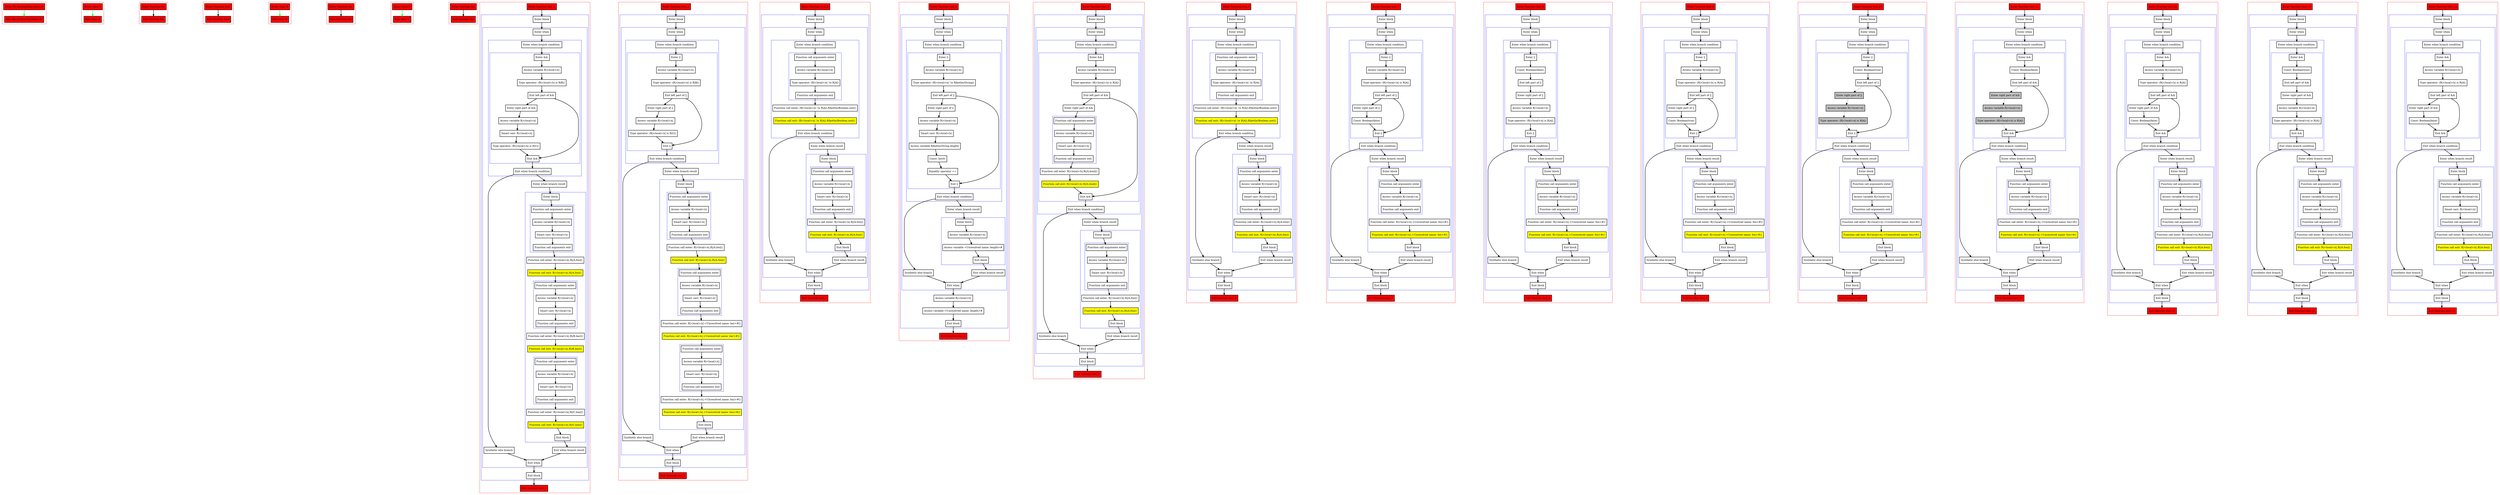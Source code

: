 digraph booleanOperators_kt {
    graph [nodesep=3]
    node [shape=box penwidth=2]
    edge [penwidth=2]

    subgraph cluster_0 {
        color=red
        0 [label="Enter file booleanOperators.kt" style="filled" fillcolor=red];
        1 [label="Exit file booleanOperators.kt" style="filled" fillcolor=red];
    }
    0 -> {1} [color=green];

    subgraph cluster_1 {
        color=red
        2 [label="Enter class A" style="filled" fillcolor=red];
        3 [label="Exit class A" style="filled" fillcolor=red];
    }
    2 -> {3} [color=green];

    subgraph cluster_2 {
        color=red
        4 [label="Enter function foo" style="filled" fillcolor=red];
        5 [label="Exit function foo" style="filled" fillcolor=red];
    }
    4 -> {5};

    subgraph cluster_3 {
        color=red
        6 [label="Enter function bool" style="filled" fillcolor=red];
        7 [label="Exit function bool" style="filled" fillcolor=red];
    }
    6 -> {7};

    subgraph cluster_4 {
        color=red
        8 [label="Enter class B" style="filled" fillcolor=red];
        9 [label="Exit class B" style="filled" fillcolor=red];
    }
    8 -> {9} [color=green];

    subgraph cluster_5 {
        color=red
        10 [label="Enter function bar" style="filled" fillcolor=red];
        11 [label="Exit function bar" style="filled" fillcolor=red];
    }
    10 -> {11};

    subgraph cluster_6 {
        color=red
        12 [label="Enter class C" style="filled" fillcolor=red];
        13 [label="Exit class C" style="filled" fillcolor=red];
    }
    12 -> {13} [color=green];

    subgraph cluster_7 {
        color=red
        14 [label="Enter function baz" style="filled" fillcolor=red];
        15 [label="Exit function baz" style="filled" fillcolor=red];
    }
    14 -> {15};

    subgraph cluster_8 {
        color=red
        16 [label="Enter function test_1" style="filled" fillcolor=red];
        subgraph cluster_9 {
            color=blue
            17 [label="Enter block"];
            subgraph cluster_10 {
                color=blue
                18 [label="Enter when"];
                subgraph cluster_11 {
                    color=blue
                    19 [label="Enter when branch condition "];
                    subgraph cluster_12 {
                        color=blue
                        20 [label="Enter &&"];
                        21 [label="Access variable R|<local>/x|"];
                        22 [label="Type operator: (R|<local>/x| is R|B|)"];
                        23 [label="Exit left part of &&"];
                        24 [label="Enter right part of &&"];
                        25 [label="Access variable R|<local>/x|"];
                        26 [label="Smart cast: R|<local>/x|"];
                        27 [label="Type operator: (R|<local>/x| is R|C|)"];
                        28 [label="Exit &&"];
                    }
                    29 [label="Exit when branch condition"];
                }
                30 [label="Synthetic else branch"];
                31 [label="Enter when branch result"];
                subgraph cluster_13 {
                    color=blue
                    32 [label="Enter block"];
                    subgraph cluster_14 {
                        color=blue
                        33 [label="Function call arguments enter"];
                        34 [label="Access variable R|<local>/x|"];
                        35 [label="Smart cast: R|<local>/x|"];
                        36 [label="Function call arguments exit"];
                    }
                    37 [label="Function call enter: R|<local>/x|.R|/A.foo|()"];
                    38 [label="Function call exit: R|<local>/x|.R|/A.foo|()" style="filled" fillcolor=yellow];
                    subgraph cluster_15 {
                        color=blue
                        39 [label="Function call arguments enter"];
                        40 [label="Access variable R|<local>/x|"];
                        41 [label="Smart cast: R|<local>/x|"];
                        42 [label="Function call arguments exit"];
                    }
                    43 [label="Function call enter: R|<local>/x|.R|/B.bar|()"];
                    44 [label="Function call exit: R|<local>/x|.R|/B.bar|()" style="filled" fillcolor=yellow];
                    subgraph cluster_16 {
                        color=blue
                        45 [label="Function call arguments enter"];
                        46 [label="Access variable R|<local>/x|"];
                        47 [label="Smart cast: R|<local>/x|"];
                        48 [label="Function call arguments exit"];
                    }
                    49 [label="Function call enter: R|<local>/x|.R|/C.baz|()"];
                    50 [label="Function call exit: R|<local>/x|.R|/C.baz|()" style="filled" fillcolor=yellow];
                    51 [label="Exit block"];
                }
                52 [label="Exit when branch result"];
                53 [label="Exit when"];
            }
            54 [label="Exit block"];
        }
        55 [label="Exit function test_1" style="filled" fillcolor=red];
    }
    16 -> {17};
    17 -> {18};
    18 -> {19};
    19 -> {20};
    20 -> {21};
    21 -> {22};
    22 -> {23};
    23 -> {24 28};
    24 -> {25};
    25 -> {26};
    26 -> {27};
    27 -> {28};
    28 -> {29};
    29 -> {30 31};
    30 -> {53};
    31 -> {32};
    32 -> {33};
    33 -> {34};
    34 -> {35};
    35 -> {36};
    36 -> {37};
    37 -> {38};
    38 -> {39};
    39 -> {40};
    40 -> {41};
    41 -> {42};
    42 -> {43};
    43 -> {44};
    44 -> {45};
    45 -> {46};
    46 -> {47};
    47 -> {48};
    48 -> {49};
    49 -> {50};
    50 -> {51};
    51 -> {52};
    52 -> {53};
    53 -> {54};
    54 -> {55};

    subgraph cluster_17 {
        color=red
        56 [label="Enter function test_2" style="filled" fillcolor=red];
        subgraph cluster_18 {
            color=blue
            57 [label="Enter block"];
            subgraph cluster_19 {
                color=blue
                58 [label="Enter when"];
                subgraph cluster_20 {
                    color=blue
                    59 [label="Enter when branch condition "];
                    subgraph cluster_21 {
                        color=blue
                        60 [label="Enter ||"];
                        61 [label="Access variable R|<local>/x|"];
                        62 [label="Type operator: (R|<local>/x| is R|B|)"];
                        63 [label="Exit left part of ||"];
                        64 [label="Enter right part of ||"];
                        65 [label="Access variable R|<local>/x|"];
                        66 [label="Type operator: (R|<local>/x| is R|C|)"];
                        67 [label="Exit ||"];
                    }
                    68 [label="Exit when branch condition"];
                }
                69 [label="Synthetic else branch"];
                70 [label="Enter when branch result"];
                subgraph cluster_22 {
                    color=blue
                    71 [label="Enter block"];
                    subgraph cluster_23 {
                        color=blue
                        72 [label="Function call arguments enter"];
                        73 [label="Access variable R|<local>/x|"];
                        74 [label="Smart cast: R|<local>/x|"];
                        75 [label="Function call arguments exit"];
                    }
                    76 [label="Function call enter: R|<local>/x|.R|/A.foo|()"];
                    77 [label="Function call exit: R|<local>/x|.R|/A.foo|()" style="filled" fillcolor=yellow];
                    subgraph cluster_24 {
                        color=blue
                        78 [label="Function call arguments enter"];
                        79 [label="Access variable R|<local>/x|"];
                        80 [label="Smart cast: R|<local>/x|"];
                        81 [label="Function call arguments exit"];
                    }
                    82 [label="Function call enter: R|<local>/x|.<Unresolved name: bar>#()"];
                    83 [label="Function call exit: R|<local>/x|.<Unresolved name: bar>#()" style="filled" fillcolor=yellow];
                    subgraph cluster_25 {
                        color=blue
                        84 [label="Function call arguments enter"];
                        85 [label="Access variable R|<local>/x|"];
                        86 [label="Smart cast: R|<local>/x|"];
                        87 [label="Function call arguments exit"];
                    }
                    88 [label="Function call enter: R|<local>/x|.<Unresolved name: baz>#()"];
                    89 [label="Function call exit: R|<local>/x|.<Unresolved name: baz>#()" style="filled" fillcolor=yellow];
                    90 [label="Exit block"];
                }
                91 [label="Exit when branch result"];
                92 [label="Exit when"];
            }
            93 [label="Exit block"];
        }
        94 [label="Exit function test_2" style="filled" fillcolor=red];
    }
    56 -> {57};
    57 -> {58};
    58 -> {59};
    59 -> {60};
    60 -> {61};
    61 -> {62};
    62 -> {63};
    63 -> {64 67};
    64 -> {65};
    65 -> {66};
    66 -> {67};
    67 -> {68};
    68 -> {69 70};
    69 -> {92};
    70 -> {71};
    71 -> {72};
    72 -> {73};
    73 -> {74};
    74 -> {75};
    75 -> {76};
    76 -> {77};
    77 -> {78};
    78 -> {79};
    79 -> {80};
    80 -> {81};
    81 -> {82};
    82 -> {83};
    83 -> {84};
    84 -> {85};
    85 -> {86};
    86 -> {87};
    87 -> {88};
    88 -> {89};
    89 -> {90};
    90 -> {91};
    91 -> {92};
    92 -> {93};
    93 -> {94};

    subgraph cluster_26 {
        color=red
        95 [label="Enter function test_3" style="filled" fillcolor=red];
        subgraph cluster_27 {
            color=blue
            96 [label="Enter block"];
            subgraph cluster_28 {
                color=blue
                97 [label="Enter when"];
                subgraph cluster_29 {
                    color=blue
                    98 [label="Enter when branch condition "];
                    subgraph cluster_30 {
                        color=blue
                        99 [label="Function call arguments enter"];
                        100 [label="Access variable R|<local>/x|"];
                        101 [label="Type operator: (R|<local>/x| !is R|A|)"];
                        102 [label="Function call arguments exit"];
                    }
                    103 [label="Function call enter: (R|<local>/x| !is R|A|).R|kotlin/Boolean.not|()"];
                    104 [label="Function call exit: (R|<local>/x| !is R|A|).R|kotlin/Boolean.not|()" style="filled" fillcolor=yellow];
                    105 [label="Exit when branch condition"];
                }
                106 [label="Synthetic else branch"];
                107 [label="Enter when branch result"];
                subgraph cluster_31 {
                    color=blue
                    108 [label="Enter block"];
                    subgraph cluster_32 {
                        color=blue
                        109 [label="Function call arguments enter"];
                        110 [label="Access variable R|<local>/x|"];
                        111 [label="Smart cast: R|<local>/x|"];
                        112 [label="Function call arguments exit"];
                    }
                    113 [label="Function call enter: R|<local>/x|.R|/A.foo|()"];
                    114 [label="Function call exit: R|<local>/x|.R|/A.foo|()" style="filled" fillcolor=yellow];
                    115 [label="Exit block"];
                }
                116 [label="Exit when branch result"];
                117 [label="Exit when"];
            }
            118 [label="Exit block"];
        }
        119 [label="Exit function test_3" style="filled" fillcolor=red];
    }
    95 -> {96};
    96 -> {97};
    97 -> {98};
    98 -> {99};
    99 -> {100};
    100 -> {101};
    101 -> {102};
    102 -> {103};
    103 -> {104};
    104 -> {105};
    105 -> {106 107};
    106 -> {117};
    107 -> {108};
    108 -> {109};
    109 -> {110};
    110 -> {111};
    111 -> {112};
    112 -> {113};
    113 -> {114};
    114 -> {115};
    115 -> {116};
    116 -> {117};
    117 -> {118};
    118 -> {119};

    subgraph cluster_33 {
        color=red
        120 [label="Enter function test_4" style="filled" fillcolor=red];
        subgraph cluster_34 {
            color=blue
            121 [label="Enter block"];
            subgraph cluster_35 {
                color=blue
                122 [label="Enter when"];
                subgraph cluster_36 {
                    color=blue
                    123 [label="Enter when branch condition "];
                    subgraph cluster_37 {
                        color=blue
                        124 [label="Enter ||"];
                        125 [label="Access variable R|<local>/x|"];
                        126 [label="Type operator: (R|<local>/x| !is R|kotlin/String|)"];
                        127 [label="Exit left part of ||"];
                        128 [label="Enter right part of ||"];
                        129 [label="Access variable R|<local>/x|"];
                        130 [label="Smart cast: R|<local>/x|"];
                        131 [label="Access variable R|kotlin/String.length|"];
                        132 [label="Const: Int(0)"];
                        133 [label="Equality operator =="];
                        134 [label="Exit ||"];
                    }
                    135 [label="Exit when branch condition"];
                }
                136 [label="Synthetic else branch"];
                137 [label="Enter when branch result"];
                subgraph cluster_38 {
                    color=blue
                    138 [label="Enter block"];
                    139 [label="Access variable R|<local>/x|"];
                    140 [label="Access variable <Unresolved name: length>#"];
                    141 [label="Exit block"];
                }
                142 [label="Exit when branch result"];
                143 [label="Exit when"];
            }
            144 [label="Access variable R|<local>/x|"];
            145 [label="Access variable <Unresolved name: length>#"];
            146 [label="Exit block"];
        }
        147 [label="Exit function test_4" style="filled" fillcolor=red];
    }
    120 -> {121};
    121 -> {122};
    122 -> {123};
    123 -> {124};
    124 -> {125};
    125 -> {126};
    126 -> {127};
    127 -> {128 134};
    128 -> {129};
    129 -> {130};
    130 -> {131};
    131 -> {132};
    132 -> {133};
    133 -> {134};
    134 -> {135};
    135 -> {136 137};
    136 -> {143};
    137 -> {138};
    138 -> {139};
    139 -> {140};
    140 -> {141};
    141 -> {142};
    142 -> {143};
    143 -> {144};
    144 -> {145};
    145 -> {146};
    146 -> {147};

    subgraph cluster_39 {
        color=red
        148 [label="Enter function test_5" style="filled" fillcolor=red];
        subgraph cluster_40 {
            color=blue
            149 [label="Enter block"];
            subgraph cluster_41 {
                color=blue
                150 [label="Enter when"];
                subgraph cluster_42 {
                    color=blue
                    151 [label="Enter when branch condition "];
                    subgraph cluster_43 {
                        color=blue
                        152 [label="Enter &&"];
                        153 [label="Access variable R|<local>/x|"];
                        154 [label="Type operator: (R|<local>/x| is R|A|)"];
                        155 [label="Exit left part of &&"];
                        156 [label="Enter right part of &&"];
                        subgraph cluster_44 {
                            color=blue
                            157 [label="Function call arguments enter"];
                            158 [label="Access variable R|<local>/x|"];
                            159 [label="Smart cast: R|<local>/x|"];
                            160 [label="Function call arguments exit"];
                        }
                        161 [label="Function call enter: R|<local>/x|.R|/A.bool|()"];
                        162 [label="Function call exit: R|<local>/x|.R|/A.bool|()" style="filled" fillcolor=yellow];
                        163 [label="Exit &&"];
                    }
                    164 [label="Exit when branch condition"];
                }
                165 [label="Synthetic else branch"];
                166 [label="Enter when branch result"];
                subgraph cluster_45 {
                    color=blue
                    167 [label="Enter block"];
                    subgraph cluster_46 {
                        color=blue
                        168 [label="Function call arguments enter"];
                        169 [label="Access variable R|<local>/x|"];
                        170 [label="Smart cast: R|<local>/x|"];
                        171 [label="Function call arguments exit"];
                    }
                    172 [label="Function call enter: R|<local>/x|.R|/A.foo|()"];
                    173 [label="Function call exit: R|<local>/x|.R|/A.foo|()" style="filled" fillcolor=yellow];
                    174 [label="Exit block"];
                }
                175 [label="Exit when branch result"];
                176 [label="Exit when"];
            }
            177 [label="Exit block"];
        }
        178 [label="Exit function test_5" style="filled" fillcolor=red];
    }
    148 -> {149};
    149 -> {150};
    150 -> {151};
    151 -> {152};
    152 -> {153};
    153 -> {154};
    154 -> {155};
    155 -> {156 163};
    156 -> {157};
    157 -> {158};
    158 -> {159};
    159 -> {160};
    160 -> {161};
    161 -> {162};
    162 -> {163};
    163 -> {164};
    164 -> {165 166};
    165 -> {176};
    166 -> {167};
    167 -> {168};
    168 -> {169};
    169 -> {170};
    170 -> {171};
    171 -> {172};
    172 -> {173};
    173 -> {174};
    174 -> {175};
    175 -> {176};
    176 -> {177};
    177 -> {178};

    subgraph cluster_47 {
        color=red
        179 [label="Enter function test_6" style="filled" fillcolor=red];
        subgraph cluster_48 {
            color=blue
            180 [label="Enter block"];
            subgraph cluster_49 {
                color=blue
                181 [label="Enter when"];
                subgraph cluster_50 {
                    color=blue
                    182 [label="Enter when branch condition "];
                    subgraph cluster_51 {
                        color=blue
                        183 [label="Function call arguments enter"];
                        184 [label="Access variable R|<local>/x|"];
                        185 [label="Type operator: (R|<local>/x| !is R|A|)"];
                        186 [label="Function call arguments exit"];
                    }
                    187 [label="Function call enter: (R|<local>/x| !is R|A|).R|kotlin/Boolean.not|()"];
                    188 [label="Function call exit: (R|<local>/x| !is R|A|).R|kotlin/Boolean.not|()" style="filled" fillcolor=yellow];
                    189 [label="Exit when branch condition"];
                }
                190 [label="Synthetic else branch"];
                191 [label="Enter when branch result"];
                subgraph cluster_52 {
                    color=blue
                    192 [label="Enter block"];
                    subgraph cluster_53 {
                        color=blue
                        193 [label="Function call arguments enter"];
                        194 [label="Access variable R|<local>/x|"];
                        195 [label="Smart cast: R|<local>/x|"];
                        196 [label="Function call arguments exit"];
                    }
                    197 [label="Function call enter: R|<local>/x|.R|/A.foo|()"];
                    198 [label="Function call exit: R|<local>/x|.R|/A.foo|()" style="filled" fillcolor=yellow];
                    199 [label="Exit block"];
                }
                200 [label="Exit when branch result"];
                201 [label="Exit when"];
            }
            202 [label="Exit block"];
        }
        203 [label="Exit function test_6" style="filled" fillcolor=red];
    }
    179 -> {180};
    180 -> {181};
    181 -> {182};
    182 -> {183};
    183 -> {184};
    184 -> {185};
    185 -> {186};
    186 -> {187};
    187 -> {188};
    188 -> {189};
    189 -> {190 191};
    190 -> {201};
    191 -> {192};
    192 -> {193};
    193 -> {194};
    194 -> {195};
    195 -> {196};
    196 -> {197};
    197 -> {198};
    198 -> {199};
    199 -> {200};
    200 -> {201};
    201 -> {202};
    202 -> {203};

    subgraph cluster_54 {
        color=red
        204 [label="Enter function test_7" style="filled" fillcolor=red];
        subgraph cluster_55 {
            color=blue
            205 [label="Enter block"];
            subgraph cluster_56 {
                color=blue
                206 [label="Enter when"];
                subgraph cluster_57 {
                    color=blue
                    207 [label="Enter when branch condition "];
                    subgraph cluster_58 {
                        color=blue
                        208 [label="Enter ||"];
                        209 [label="Access variable R|<local>/x|"];
                        210 [label="Type operator: (R|<local>/x| is R|A|)"];
                        211 [label="Exit left part of ||"];
                        212 [label="Enter right part of ||"];
                        213 [label="Const: Boolean(false)"];
                        214 [label="Exit ||"];
                    }
                    215 [label="Exit when branch condition"];
                }
                216 [label="Synthetic else branch"];
                217 [label="Enter when branch result"];
                subgraph cluster_59 {
                    color=blue
                    218 [label="Enter block"];
                    subgraph cluster_60 {
                        color=blue
                        219 [label="Function call arguments enter"];
                        220 [label="Access variable R|<local>/x|"];
                        221 [label="Function call arguments exit"];
                    }
                    222 [label="Function call enter: R|<local>/x|.<Unresolved name: foo>#()"];
                    223 [label="Function call exit: R|<local>/x|.<Unresolved name: foo>#()" style="filled" fillcolor=yellow];
                    224 [label="Exit block"];
                }
                225 [label="Exit when branch result"];
                226 [label="Exit when"];
            }
            227 [label="Exit block"];
        }
        228 [label="Exit function test_7" style="filled" fillcolor=red];
    }
    204 -> {205};
    205 -> {206};
    206 -> {207};
    207 -> {208};
    208 -> {209};
    209 -> {210};
    210 -> {211};
    211 -> {212 214};
    212 -> {213};
    213 -> {214};
    214 -> {215};
    215 -> {216 217};
    216 -> {226};
    217 -> {218};
    218 -> {219};
    219 -> {220};
    220 -> {221};
    221 -> {222};
    222 -> {223};
    223 -> {224};
    224 -> {225};
    225 -> {226};
    226 -> {227};
    227 -> {228};

    subgraph cluster_61 {
        color=red
        229 [label="Enter function test_8" style="filled" fillcolor=red];
        subgraph cluster_62 {
            color=blue
            230 [label="Enter block"];
            subgraph cluster_63 {
                color=blue
                231 [label="Enter when"];
                subgraph cluster_64 {
                    color=blue
                    232 [label="Enter when branch condition "];
                    subgraph cluster_65 {
                        color=blue
                        233 [label="Enter ||"];
                        234 [label="Const: Boolean(false)"];
                        235 [label="Exit left part of ||"];
                        236 [label="Enter right part of ||"];
                        237 [label="Access variable R|<local>/x|"];
                        238 [label="Type operator: (R|<local>/x| is R|A|)"];
                        239 [label="Exit ||"];
                    }
                    240 [label="Exit when branch condition"];
                }
                241 [label="Synthetic else branch"];
                242 [label="Enter when branch result"];
                subgraph cluster_66 {
                    color=blue
                    243 [label="Enter block"];
                    subgraph cluster_67 {
                        color=blue
                        244 [label="Function call arguments enter"];
                        245 [label="Access variable R|<local>/x|"];
                        246 [label="Function call arguments exit"];
                    }
                    247 [label="Function call enter: R|<local>/x|.<Unresolved name: foo>#()"];
                    248 [label="Function call exit: R|<local>/x|.<Unresolved name: foo>#()" style="filled" fillcolor=yellow];
                    249 [label="Exit block"];
                }
                250 [label="Exit when branch result"];
                251 [label="Exit when"];
            }
            252 [label="Exit block"];
        }
        253 [label="Exit function test_8" style="filled" fillcolor=red];
    }
    229 -> {230};
    230 -> {231};
    231 -> {232};
    232 -> {233};
    233 -> {234};
    234 -> {235};
    235 -> {236};
    236 -> {237};
    237 -> {238};
    238 -> {239};
    239 -> {240};
    240 -> {241 242};
    241 -> {251};
    242 -> {243};
    243 -> {244};
    244 -> {245};
    245 -> {246};
    246 -> {247};
    247 -> {248};
    248 -> {249};
    249 -> {250};
    250 -> {251};
    251 -> {252};
    252 -> {253};

    subgraph cluster_68 {
        color=red
        254 [label="Enter function test_9" style="filled" fillcolor=red];
        subgraph cluster_69 {
            color=blue
            255 [label="Enter block"];
            subgraph cluster_70 {
                color=blue
                256 [label="Enter when"];
                subgraph cluster_71 {
                    color=blue
                    257 [label="Enter when branch condition "];
                    subgraph cluster_72 {
                        color=blue
                        258 [label="Enter ||"];
                        259 [label="Access variable R|<local>/x|"];
                        260 [label="Type operator: (R|<local>/x| is R|A|)"];
                        261 [label="Exit left part of ||"];
                        262 [label="Enter right part of ||"];
                        263 [label="Const: Boolean(true)"];
                        264 [label="Exit ||"];
                    }
                    265 [label="Exit when branch condition"];
                }
                266 [label="Synthetic else branch"];
                267 [label="Enter when branch result"];
                subgraph cluster_73 {
                    color=blue
                    268 [label="Enter block"];
                    subgraph cluster_74 {
                        color=blue
                        269 [label="Function call arguments enter"];
                        270 [label="Access variable R|<local>/x|"];
                        271 [label="Function call arguments exit"];
                    }
                    272 [label="Function call enter: R|<local>/x|.<Unresolved name: foo>#()"];
                    273 [label="Function call exit: R|<local>/x|.<Unresolved name: foo>#()" style="filled" fillcolor=yellow];
                    274 [label="Exit block"];
                }
                275 [label="Exit when branch result"];
                276 [label="Exit when"];
            }
            277 [label="Exit block"];
        }
        278 [label="Exit function test_9" style="filled" fillcolor=red];
    }
    254 -> {255};
    255 -> {256};
    256 -> {257};
    257 -> {258};
    258 -> {259};
    259 -> {260};
    260 -> {261};
    261 -> {262 264};
    262 -> {263};
    263 -> {264};
    264 -> {265};
    265 -> {266 267};
    266 -> {276};
    267 -> {268};
    268 -> {269};
    269 -> {270};
    270 -> {271};
    271 -> {272};
    272 -> {273};
    273 -> {274};
    274 -> {275};
    275 -> {276};
    276 -> {277};
    277 -> {278};

    subgraph cluster_75 {
        color=red
        279 [label="Enter function test_10" style="filled" fillcolor=red];
        subgraph cluster_76 {
            color=blue
            280 [label="Enter block"];
            subgraph cluster_77 {
                color=blue
                281 [label="Enter when"];
                subgraph cluster_78 {
                    color=blue
                    282 [label="Enter when branch condition "];
                    subgraph cluster_79 {
                        color=blue
                        283 [label="Enter ||"];
                        284 [label="Const: Boolean(true)"];
                        285 [label="Exit left part of ||"];
                        286 [label="Enter right part of ||" style="filled" fillcolor=gray];
                        287 [label="Access variable R|<local>/x|" style="filled" fillcolor=gray];
                        288 [label="Type operator: (R|<local>/x| is R|A|)" style="filled" fillcolor=gray];
                        289 [label="Exit ||"];
                    }
                    290 [label="Exit when branch condition"];
                }
                291 [label="Synthetic else branch"];
                292 [label="Enter when branch result"];
                subgraph cluster_80 {
                    color=blue
                    293 [label="Enter block"];
                    subgraph cluster_81 {
                        color=blue
                        294 [label="Function call arguments enter"];
                        295 [label="Access variable R|<local>/x|"];
                        296 [label="Function call arguments exit"];
                    }
                    297 [label="Function call enter: R|<local>/x|.<Unresolved name: foo>#()"];
                    298 [label="Function call exit: R|<local>/x|.<Unresolved name: foo>#()" style="filled" fillcolor=yellow];
                    299 [label="Exit block"];
                }
                300 [label="Exit when branch result"];
                301 [label="Exit when"];
            }
            302 [label="Exit block"];
        }
        303 [label="Exit function test_10" style="filled" fillcolor=red];
    }
    279 -> {280};
    280 -> {281};
    281 -> {282};
    282 -> {283};
    283 -> {284};
    284 -> {285};
    285 -> {289};
    285 -> {286} [style=dotted];
    286 -> {287} [style=dotted];
    287 -> {288} [style=dotted];
    288 -> {289} [style=dotted];
    289 -> {290};
    290 -> {291 292};
    291 -> {301};
    292 -> {293};
    293 -> {294};
    294 -> {295};
    295 -> {296};
    296 -> {297};
    297 -> {298};
    298 -> {299};
    299 -> {300};
    300 -> {301};
    301 -> {302};
    302 -> {303};

    subgraph cluster_82 {
        color=red
        304 [label="Enter function test_11" style="filled" fillcolor=red];
        subgraph cluster_83 {
            color=blue
            305 [label="Enter block"];
            subgraph cluster_84 {
                color=blue
                306 [label="Enter when"];
                subgraph cluster_85 {
                    color=blue
                    307 [label="Enter when branch condition "];
                    subgraph cluster_86 {
                        color=blue
                        308 [label="Enter &&"];
                        309 [label="Const: Boolean(false)"];
                        310 [label="Exit left part of &&"];
                        311 [label="Enter right part of &&" style="filled" fillcolor=gray];
                        312 [label="Access variable R|<local>/x|" style="filled" fillcolor=gray];
                        313 [label="Type operator: (R|<local>/x| is R|A|)" style="filled" fillcolor=gray];
                        314 [label="Exit &&"];
                    }
                    315 [label="Exit when branch condition"];
                }
                316 [label="Synthetic else branch"];
                317 [label="Enter when branch result"];
                subgraph cluster_87 {
                    color=blue
                    318 [label="Enter block"];
                    subgraph cluster_88 {
                        color=blue
                        319 [label="Function call arguments enter"];
                        320 [label="Access variable R|<local>/x|"];
                        321 [label="Function call arguments exit"];
                    }
                    322 [label="Function call enter: R|<local>/x|.<Unresolved name: foo>#()"];
                    323 [label="Function call exit: R|<local>/x|.<Unresolved name: foo>#()" style="filled" fillcolor=yellow];
                    324 [label="Exit block"];
                }
                325 [label="Exit when branch result"];
                326 [label="Exit when"];
            }
            327 [label="Exit block"];
        }
        328 [label="Exit function test_11" style="filled" fillcolor=red];
    }
    304 -> {305};
    305 -> {306};
    306 -> {307};
    307 -> {308};
    308 -> {309};
    309 -> {310};
    310 -> {314};
    310 -> {311} [style=dotted];
    311 -> {312} [style=dotted];
    312 -> {313} [style=dotted];
    313 -> {314} [style=dotted];
    314 -> {315};
    315 -> {316 317};
    316 -> {326};
    317 -> {318};
    318 -> {319};
    319 -> {320};
    320 -> {321};
    321 -> {322};
    322 -> {323};
    323 -> {324};
    324 -> {325};
    325 -> {326};
    326 -> {327};
    327 -> {328};

    subgraph cluster_89 {
        color=red
        329 [label="Enter function test_12" style="filled" fillcolor=red];
        subgraph cluster_90 {
            color=blue
            330 [label="Enter block"];
            subgraph cluster_91 {
                color=blue
                331 [label="Enter when"];
                subgraph cluster_92 {
                    color=blue
                    332 [label="Enter when branch condition "];
                    subgraph cluster_93 {
                        color=blue
                        333 [label="Enter &&"];
                        334 [label="Access variable R|<local>/x|"];
                        335 [label="Type operator: (R|<local>/x| is R|A|)"];
                        336 [label="Exit left part of &&"];
                        337 [label="Enter right part of &&"];
                        338 [label="Const: Boolean(false)"];
                        339 [label="Exit &&"];
                    }
                    340 [label="Exit when branch condition"];
                }
                341 [label="Synthetic else branch"];
                342 [label="Enter when branch result"];
                subgraph cluster_94 {
                    color=blue
                    343 [label="Enter block"];
                    subgraph cluster_95 {
                        color=blue
                        344 [label="Function call arguments enter"];
                        345 [label="Access variable R|<local>/x|"];
                        346 [label="Smart cast: R|<local>/x|"];
                        347 [label="Function call arguments exit"];
                    }
                    348 [label="Function call enter: R|<local>/x|.R|/A.foo|()"];
                    349 [label="Function call exit: R|<local>/x|.R|/A.foo|()" style="filled" fillcolor=yellow];
                    350 [label="Exit block"];
                }
                351 [label="Exit when branch result"];
                352 [label="Exit when"];
            }
            353 [label="Exit block"];
        }
        354 [label="Exit function test_12" style="filled" fillcolor=red];
    }
    329 -> {330};
    330 -> {331};
    331 -> {332};
    332 -> {333};
    333 -> {334};
    334 -> {335};
    335 -> {336};
    336 -> {337 339};
    337 -> {338};
    338 -> {339};
    339 -> {340};
    340 -> {341 342};
    341 -> {352};
    342 -> {343};
    343 -> {344};
    344 -> {345};
    345 -> {346};
    346 -> {347};
    347 -> {348};
    348 -> {349};
    349 -> {350};
    350 -> {351};
    351 -> {352};
    352 -> {353};
    353 -> {354};

    subgraph cluster_96 {
        color=red
        355 [label="Enter function test_13" style="filled" fillcolor=red];
        subgraph cluster_97 {
            color=blue
            356 [label="Enter block"];
            subgraph cluster_98 {
                color=blue
                357 [label="Enter when"];
                subgraph cluster_99 {
                    color=blue
                    358 [label="Enter when branch condition "];
                    subgraph cluster_100 {
                        color=blue
                        359 [label="Enter &&"];
                        360 [label="Const: Boolean(true)"];
                        361 [label="Exit left part of &&"];
                        362 [label="Enter right part of &&"];
                        363 [label="Access variable R|<local>/x|"];
                        364 [label="Type operator: (R|<local>/x| is R|A|)"];
                        365 [label="Exit &&"];
                    }
                    366 [label="Exit when branch condition"];
                }
                367 [label="Synthetic else branch"];
                368 [label="Enter when branch result"];
                subgraph cluster_101 {
                    color=blue
                    369 [label="Enter block"];
                    subgraph cluster_102 {
                        color=blue
                        370 [label="Function call arguments enter"];
                        371 [label="Access variable R|<local>/x|"];
                        372 [label="Smart cast: R|<local>/x|"];
                        373 [label="Function call arguments exit"];
                    }
                    374 [label="Function call enter: R|<local>/x|.R|/A.foo|()"];
                    375 [label="Function call exit: R|<local>/x|.R|/A.foo|()" style="filled" fillcolor=yellow];
                    376 [label="Exit block"];
                }
                377 [label="Exit when branch result"];
                378 [label="Exit when"];
            }
            379 [label="Exit block"];
        }
        380 [label="Exit function test_13" style="filled" fillcolor=red];
    }
    355 -> {356};
    356 -> {357};
    357 -> {358};
    358 -> {359};
    359 -> {360};
    360 -> {361};
    361 -> {362};
    362 -> {363};
    363 -> {364};
    364 -> {365};
    365 -> {366};
    366 -> {367 368};
    367 -> {378};
    368 -> {369};
    369 -> {370};
    370 -> {371};
    371 -> {372};
    372 -> {373};
    373 -> {374};
    374 -> {375};
    375 -> {376};
    376 -> {377};
    377 -> {378};
    378 -> {379};
    379 -> {380};

    subgraph cluster_103 {
        color=red
        381 [label="Enter function test_14" style="filled" fillcolor=red];
        subgraph cluster_104 {
            color=blue
            382 [label="Enter block"];
            subgraph cluster_105 {
                color=blue
                383 [label="Enter when"];
                subgraph cluster_106 {
                    color=blue
                    384 [label="Enter when branch condition "];
                    subgraph cluster_107 {
                        color=blue
                        385 [label="Enter &&"];
                        386 [label="Access variable R|<local>/x|"];
                        387 [label="Type operator: (R|<local>/x| is R|A|)"];
                        388 [label="Exit left part of &&"];
                        389 [label="Enter right part of &&"];
                        390 [label="Const: Boolean(false)"];
                        391 [label="Exit &&"];
                    }
                    392 [label="Exit when branch condition"];
                }
                393 [label="Synthetic else branch"];
                394 [label="Enter when branch result"];
                subgraph cluster_108 {
                    color=blue
                    395 [label="Enter block"];
                    subgraph cluster_109 {
                        color=blue
                        396 [label="Function call arguments enter"];
                        397 [label="Access variable R|<local>/x|"];
                        398 [label="Smart cast: R|<local>/x|"];
                        399 [label="Function call arguments exit"];
                    }
                    400 [label="Function call enter: R|<local>/x|.R|/A.foo|()"];
                    401 [label="Function call exit: R|<local>/x|.R|/A.foo|()" style="filled" fillcolor=yellow];
                    402 [label="Exit block"];
                }
                403 [label="Exit when branch result"];
                404 [label="Exit when"];
            }
            405 [label="Exit block"];
        }
        406 [label="Exit function test_14" style="filled" fillcolor=red];
    }
    381 -> {382};
    382 -> {383};
    383 -> {384};
    384 -> {385};
    385 -> {386};
    386 -> {387};
    387 -> {388};
    388 -> {389 391};
    389 -> {390};
    390 -> {391};
    391 -> {392};
    392 -> {393 394};
    393 -> {404};
    394 -> {395};
    395 -> {396};
    396 -> {397};
    397 -> {398};
    398 -> {399};
    399 -> {400};
    400 -> {401};
    401 -> {402};
    402 -> {403};
    403 -> {404};
    404 -> {405};
    405 -> {406};

}
